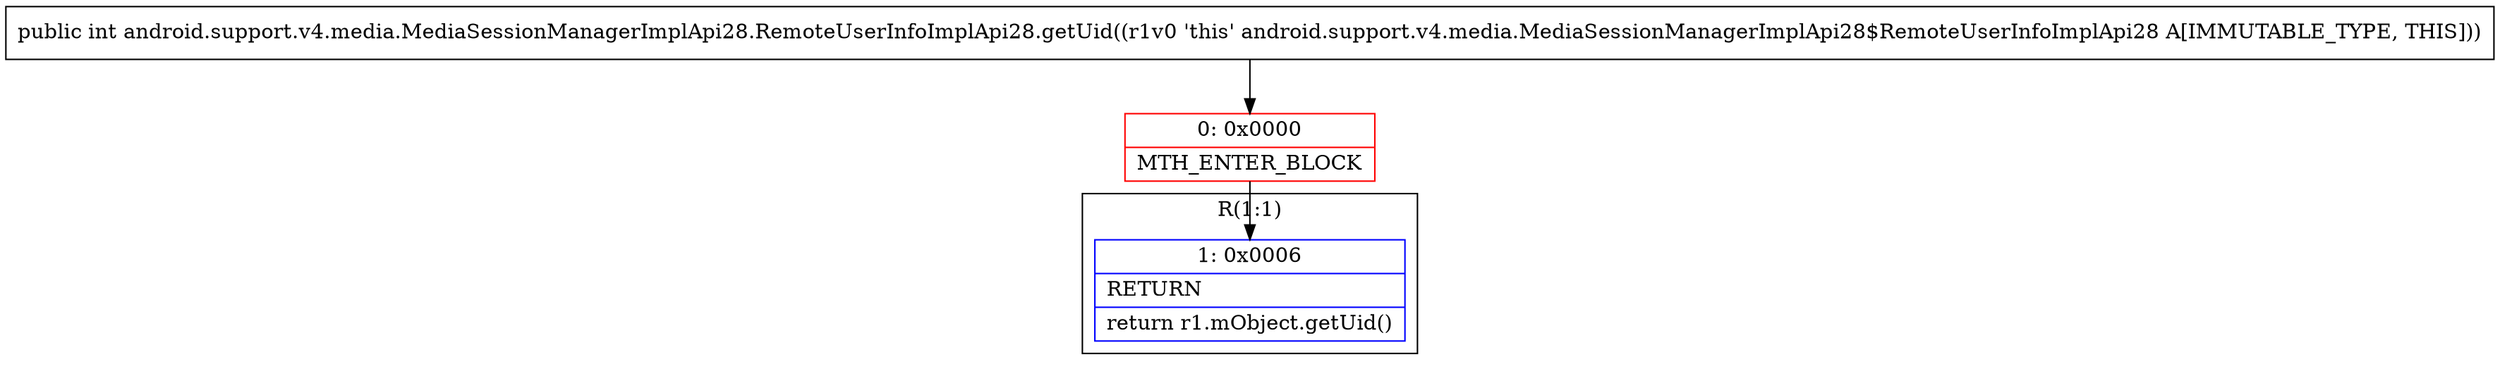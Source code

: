 digraph "CFG forandroid.support.v4.media.MediaSessionManagerImplApi28.RemoteUserInfoImplApi28.getUid()I" {
subgraph cluster_Region_844613711 {
label = "R(1:1)";
node [shape=record,color=blue];
Node_1 [shape=record,label="{1\:\ 0x0006|RETURN\l|return r1.mObject.getUid()\l}"];
}
Node_0 [shape=record,color=red,label="{0\:\ 0x0000|MTH_ENTER_BLOCK\l}"];
MethodNode[shape=record,label="{public int android.support.v4.media.MediaSessionManagerImplApi28.RemoteUserInfoImplApi28.getUid((r1v0 'this' android.support.v4.media.MediaSessionManagerImplApi28$RemoteUserInfoImplApi28 A[IMMUTABLE_TYPE, THIS])) }"];
MethodNode -> Node_0;
Node_0 -> Node_1;
}

